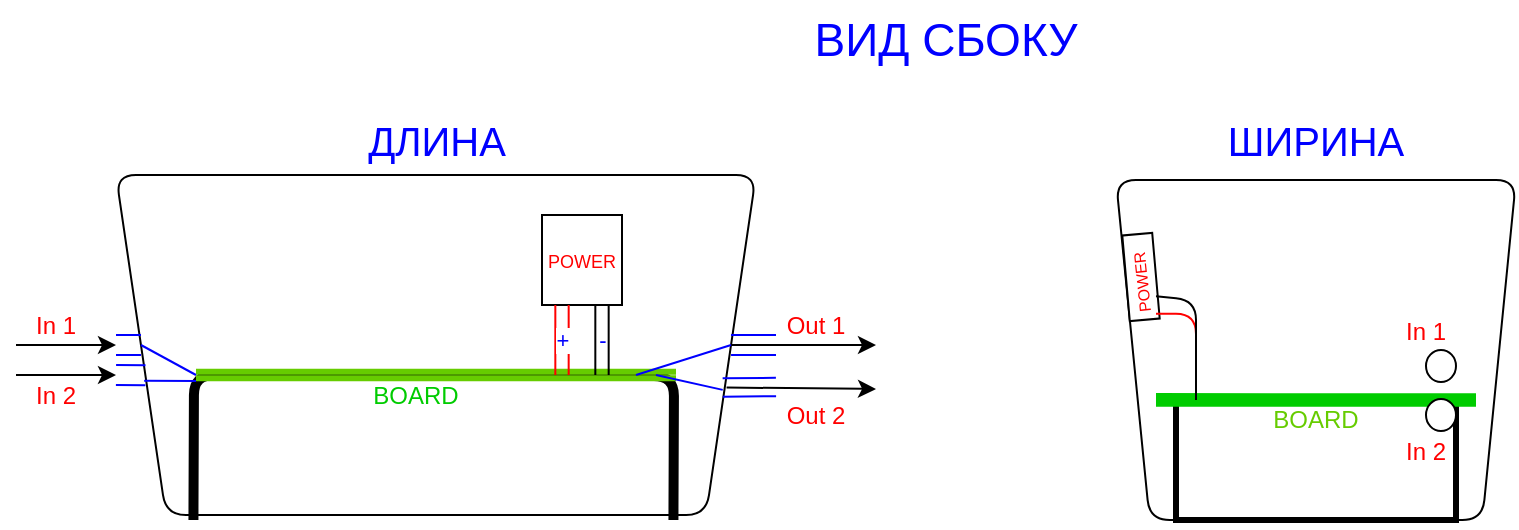 <mxfile pages="1" version="11.2.8" type="github"><diagram id="HDVcZrb9knoprlRvBhva" name="Page-1"><mxGraphModel dx="2534" dy="943" grid="1" gridSize="10" guides="1" tooltips="1" connect="1" arrows="1" fold="1" page="1" pageScale="1" pageWidth="827" pageHeight="1169" math="0" shadow="0"><root><mxCell id="0"/><mxCell id="1" parent="0"/><mxCell id="ZNwhN0uPIwiEltghUfrk-1" value="" style="shape=trapezoid;perimeter=trapezoidPerimeter;whiteSpace=wrap;html=1;direction=west;size=0.078;rounded=1;comic=0;shadow=0;gradientColor=none;fillColor=#ffffff;" vertex="1" parent="1"><mxGeometry x="-690" y="237.5" width="320" height="170" as="geometry"/></mxCell><mxCell id="ZNwhN0uPIwiEltghUfrk-6" value="" style="endArrow=none;html=1;exitX=0.879;exitY=-0.015;exitDx=0;exitDy=0;exitPerimeter=0;entryX=0.129;entryY=-0.015;entryDx=0;entryDy=0;entryPerimeter=0;endSize=22;startSize=16;strokeWidth=5;" edge="1" parent="1" source="ZNwhN0uPIwiEltghUfrk-1" target="ZNwhN0uPIwiEltghUfrk-1"><mxGeometry width="50" height="50" relative="1" as="geometry"><mxPoint x="-650" y="377.5" as="sourcePoint"/><mxPoint x="-570" y="307.5" as="targetPoint"/><Array as="points"><mxPoint x="-651" y="337.5"/><mxPoint x="-540" y="337.5"/><mxPoint x="-411" y="338"/></Array></mxGeometry></mxCell><mxCell id="ZNwhN0uPIwiEltghUfrk-8" value="" style="shape=link;html=1;strokeColor=#66CC00;strokeWidth=3;width=-5.172;" edge="1" parent="1"><mxGeometry width="50" height="50" relative="1" as="geometry"><mxPoint x="-650" y="337.5" as="sourcePoint"/><mxPoint x="-410" y="337.5" as="targetPoint"/></mxGeometry></mxCell><mxCell id="ZNwhN0uPIwiEltghUfrk-9" value="&lt;font color=&quot;#00cc00&quot;&gt;BOARD&lt;/font&gt;" style="text;html=1;strokeColor=none;fillColor=none;align=center;verticalAlign=middle;whiteSpace=wrap;rounded=0;shadow=0;comic=0;" vertex="1" parent="1"><mxGeometry x="-560" y="337.5" width="40" height="20" as="geometry"/></mxCell><mxCell id="ZNwhN0uPIwiEltghUfrk-14" value="" style="shape=link;html=1;width=10;entryX=0.954;entryY=0.411;entryDx=0;entryDy=0;entryPerimeter=0;strokeColor=#0000FF;" edge="1" parent="1" target="ZNwhN0uPIwiEltghUfrk-1"><mxGeometry width="50" height="50" relative="1" as="geometry"><mxPoint x="-690" y="337.5" as="sourcePoint"/><mxPoint x="-690" y="338.5" as="targetPoint"/></mxGeometry></mxCell><mxCell id="ZNwhN0uPIwiEltghUfrk-15" value="" style="shape=link;html=1;entryX=1;entryY=0.5;entryDx=0;entryDy=0;width=10;fillColor=#ffe6cc;strokeColor=#0000FF;fontColor=#000000;" edge="1" parent="1" target="ZNwhN0uPIwiEltghUfrk-1"><mxGeometry width="50" height="50" relative="1" as="geometry"><mxPoint x="-690" y="322.5" as="sourcePoint"/><mxPoint x="-640" y="427.5" as="targetPoint"/></mxGeometry></mxCell><mxCell id="ZNwhN0uPIwiEltghUfrk-17" value="" style="endArrow=classic;html=1;" edge="1" parent="1"><mxGeometry width="50" height="50" relative="1" as="geometry"><mxPoint x="-740" y="322.5" as="sourcePoint"/><mxPoint x="-690" y="322.5" as="targetPoint"/></mxGeometry></mxCell><mxCell id="ZNwhN0uPIwiEltghUfrk-18" value="" style="endArrow=classic;html=1;" edge="1" parent="1"><mxGeometry width="50" height="50" relative="1" as="geometry"><mxPoint x="-740" y="337.5" as="sourcePoint"/><mxPoint x="-690" y="337.5" as="targetPoint"/></mxGeometry></mxCell><mxCell id="ZNwhN0uPIwiEltghUfrk-19" value="&lt;font color=&quot;#ff0000&quot;&gt;In 1&lt;/font&gt;" style="text;html=1;strokeColor=none;fillColor=none;align=center;verticalAlign=middle;whiteSpace=wrap;rounded=0;shadow=0;comic=0;" vertex="1" parent="1"><mxGeometry x="-740" y="302.5" width="40" height="20" as="geometry"/></mxCell><mxCell id="ZNwhN0uPIwiEltghUfrk-20" value="&lt;font color=&quot;#ff0000&quot;&gt;In 2&lt;/font&gt;" style="text;html=1;strokeColor=none;fillColor=none;align=center;verticalAlign=middle;whiteSpace=wrap;rounded=0;shadow=0;comic=0;" vertex="1" parent="1"><mxGeometry x="-740" y="337.5" width="40" height="20" as="geometry"/></mxCell><mxCell id="ZNwhN0uPIwiEltghUfrk-21" value="" style="endArrow=none;html=1;strokeColor=#0000FF;entryX=1;entryY=0.5;entryDx=0;entryDy=0;" edge="1" parent="1" target="ZNwhN0uPIwiEltghUfrk-1"><mxGeometry width="50" height="50" relative="1" as="geometry"><mxPoint x="-650" y="337.5" as="sourcePoint"/><mxPoint x="-700" y="427.5" as="targetPoint"/></mxGeometry></mxCell><mxCell id="ZNwhN0uPIwiEltghUfrk-22" value="" style="endArrow=none;html=1;strokeColor=#0000FF;entryX=0.956;entryY=0.395;entryDx=0;entryDy=0;entryPerimeter=0;" edge="1" parent="1" target="ZNwhN0uPIwiEltghUfrk-1"><mxGeometry width="50" height="50" relative="1" as="geometry"><mxPoint x="-650" y="340.5" as="sourcePoint"/><mxPoint x="-700" y="427.5" as="targetPoint"/></mxGeometry></mxCell><mxCell id="ZNwhN0uPIwiEltghUfrk-23" value="" style="shape=link;html=1;strokeColor=#0000FF;entryX=0.052;entryY=0.375;entryDx=0;entryDy=0;entryPerimeter=0;width=9.167;" edge="1" parent="1" target="ZNwhN0uPIwiEltghUfrk-1"><mxGeometry width="50" height="50" relative="1" as="geometry"><mxPoint x="-360" y="343.5" as="sourcePoint"/><mxPoint x="-700" y="427.5" as="targetPoint"/></mxGeometry></mxCell><mxCell id="ZNwhN0uPIwiEltghUfrk-24" value="" style="shape=link;html=1;strokeColor=#0000FF;entryX=0;entryY=0.5;entryDx=0;entryDy=0;width=-10;" edge="1" parent="1" target="ZNwhN0uPIwiEltghUfrk-1"><mxGeometry width="50" height="50" relative="1" as="geometry"><mxPoint x="-360" y="322.5" as="sourcePoint"/><mxPoint x="-700" y="427.5" as="targetPoint"/></mxGeometry></mxCell><mxCell id="ZNwhN0uPIwiEltghUfrk-28" value="" style="endArrow=classic;html=1;strokeColor=#000000;exitX=0;exitY=0.5;exitDx=0;exitDy=0;" edge="1" parent="1" source="ZNwhN0uPIwiEltghUfrk-1"><mxGeometry width="50" height="50" relative="1" as="geometry"><mxPoint x="-750" y="477.5" as="sourcePoint"/><mxPoint x="-310" y="322.5" as="targetPoint"/></mxGeometry></mxCell><mxCell id="ZNwhN0uPIwiEltghUfrk-29" value="" style="endArrow=classic;html=1;strokeColor=#000000;exitX=0.046;exitY=0.375;exitDx=0;exitDy=0;exitPerimeter=0;" edge="1" parent="1" source="ZNwhN0uPIwiEltghUfrk-1"><mxGeometry width="50" height="50" relative="1" as="geometry"><mxPoint x="-750" y="477.5" as="sourcePoint"/><mxPoint x="-310" y="344.5" as="targetPoint"/></mxGeometry></mxCell><mxCell id="ZNwhN0uPIwiEltghUfrk-32" value="&lt;font color=&quot;#ff0000&quot;&gt;Out 1&lt;/font&gt;" style="text;html=1;strokeColor=none;fillColor=none;align=center;verticalAlign=middle;whiteSpace=wrap;rounded=0;shadow=0;comic=0;fontColor=#000000;" vertex="1" parent="1"><mxGeometry x="-360" y="302.5" width="40" height="20" as="geometry"/></mxCell><mxCell id="ZNwhN0uPIwiEltghUfrk-33" value="&lt;font color=&quot;#ff0000&quot;&gt;Out 2&lt;/font&gt;" style="text;html=1;strokeColor=none;fillColor=none;align=center;verticalAlign=middle;whiteSpace=wrap;rounded=0;shadow=0;comic=0;fontColor=#000000;" vertex="1" parent="1"><mxGeometry x="-360" y="347.5" width="40" height="20" as="geometry"/></mxCell><mxCell id="ZNwhN0uPIwiEltghUfrk-34" value="" style="endArrow=none;html=1;strokeColor=#0000FF;fontColor=#0000FF;entryX=0;entryY=0.5;entryDx=0;entryDy=0;" edge="1" parent="1" target="ZNwhN0uPIwiEltghUfrk-1"><mxGeometry width="50" height="50" relative="1" as="geometry"><mxPoint x="-430" y="337.5" as="sourcePoint"/><mxPoint x="-700" y="427.5" as="targetPoint"/></mxGeometry></mxCell><mxCell id="ZNwhN0uPIwiEltghUfrk-35" value="" style="endArrow=none;html=1;strokeColor=#0000FF;fontColor=#0000FF;entryX=0.052;entryY=0.368;entryDx=0;entryDy=0;entryPerimeter=0;" edge="1" parent="1" target="ZNwhN0uPIwiEltghUfrk-1"><mxGeometry width="50" height="50" relative="1" as="geometry"><mxPoint x="-420" y="337.5" as="sourcePoint"/><mxPoint x="-700" y="427.5" as="targetPoint"/></mxGeometry></mxCell><mxCell id="ZNwhN0uPIwiEltghUfrk-37" value="&lt;font color=&quot;#ff0000&quot; style=&quot;font-size: 9px&quot;&gt;POWER&lt;/font&gt;" style="rounded=0;whiteSpace=wrap;html=1;shadow=0;comic=0;fillColor=#ffffff;gradientColor=none;fontColor=#0000FF;" vertex="1" parent="1"><mxGeometry x="-477" y="257.5" width="40" height="45" as="geometry"/></mxCell><mxCell id="ZNwhN0uPIwiEltghUfrk-38" value="+" style="shape=link;html=1;strokeColor=#FF0000;fontColor=#0000FF;entryX=0.25;entryY=1;entryDx=0;entryDy=0;width=-6.667;" edge="1" parent="1" target="ZNwhN0uPIwiEltghUfrk-37"><mxGeometry width="50" height="50" relative="1" as="geometry"><mxPoint x="-467" y="337.5" as="sourcePoint"/><mxPoint x="-700" y="427.5" as="targetPoint"/></mxGeometry></mxCell><mxCell id="ZNwhN0uPIwiEltghUfrk-39" value="-" style="shape=link;html=1;strokeColor=#000000;fontColor=#0000FF;entryX=0.75;entryY=1;entryDx=0;entryDy=0;width=6.667;" edge="1" parent="1" target="ZNwhN0uPIwiEltghUfrk-37"><mxGeometry width="50" height="50" relative="1" as="geometry"><mxPoint x="-447" y="337.5" as="sourcePoint"/><mxPoint x="-700" y="427.5" as="targetPoint"/></mxGeometry></mxCell><mxCell id="ZNwhN0uPIwiEltghUfrk-40" value="&lt;font style=&quot;font-size: 23px&quot;&gt;ВИД СБОКУ&lt;/font&gt;" style="text;html=1;strokeColor=none;fillColor=none;align=center;verticalAlign=middle;whiteSpace=wrap;rounded=0;shadow=0;comic=0;fontColor=#0000FF;" vertex="1" parent="1"><mxGeometry x="-350" y="150" width="150" height="40" as="geometry"/></mxCell><mxCell id="ZNwhN0uPIwiEltghUfrk-41" value="&lt;font style=&quot;font-size: 20px&quot;&gt;ДЛИНА&lt;/font&gt;" style="text;html=1;strokeColor=none;fillColor=none;align=center;verticalAlign=middle;whiteSpace=wrap;rounded=0;shadow=0;comic=0;fontColor=#0000FF;" vertex="1" parent="1"><mxGeometry x="-587.5" y="204" width="115" height="32" as="geometry"/></mxCell><mxCell id="ZNwhN0uPIwiEltghUfrk-44" value="" style="shape=trapezoid;perimeter=trapezoidPerimeter;whiteSpace=wrap;html=1;rounded=1;shadow=0;comic=0;fillColor=#ffffff;gradientColor=none;fontColor=#0000FF;direction=west;size=0.084;" vertex="1" parent="1"><mxGeometry x="-190" y="240" width="200" height="170" as="geometry"/></mxCell><mxCell id="ZNwhN0uPIwiEltghUfrk-47" value="" style="rounded=0;whiteSpace=wrap;html=1;shadow=0;comic=0;fillColor=#ffffff;gradientColor=none;fontColor=#0000FF;strokeWidth=3;" vertex="1" parent="1"><mxGeometry x="-160" y="350" width="140" height="60" as="geometry"/></mxCell><mxCell id="ZNwhN0uPIwiEltghUfrk-48" value="" style="shape=link;html=1;strokeColor=#00CC00;fontColor=#0000FF;exitX=0.9;exitY=0.353;exitDx=0;exitDy=0;exitPerimeter=0;strokeWidth=5;width=-5.862;" edge="1" parent="1" source="ZNwhN0uPIwiEltghUfrk-44"><mxGeometry width="50" height="50" relative="1" as="geometry"><mxPoint x="-160" y="350" as="sourcePoint"/><mxPoint x="-10" y="350" as="targetPoint"/></mxGeometry></mxCell><mxCell id="ZNwhN0uPIwiEltghUfrk-49" value="&lt;font color=&quot;#66cc00&quot;&gt;BOARD&lt;/font&gt;" style="text;html=1;strokeColor=none;fillColor=none;align=center;verticalAlign=middle;whiteSpace=wrap;rounded=0;shadow=0;comic=0;fontColor=#0000FF;" vertex="1" parent="1"><mxGeometry x="-110" y="350" width="40" height="20" as="geometry"/></mxCell><mxCell id="ZNwhN0uPIwiEltghUfrk-53" value="" style="rounded=0;whiteSpace=wrap;html=1;shadow=0;comic=0;strokeWidth=1;fillColor=#ffffff;gradientColor=#ffffff;fontColor=#0000FF;rotation=355;" vertex="1" parent="1"><mxGeometry x="-185" y="267" width="15" height="43" as="geometry"/></mxCell><mxCell id="ZNwhN0uPIwiEltghUfrk-54" value="&lt;font color=&quot;#ff0000&quot; style=&quot;font-size: 8px&quot;&gt;POWER&lt;/font&gt;" style="text;html=1;strokeColor=none;fillColor=none;align=center;verticalAlign=middle;whiteSpace=wrap;rounded=0;shadow=0;comic=0;fontColor=#0000FF;direction=west;rotation=264;" vertex="1" parent="1"><mxGeometry x="-213" y="276" width="70" height="30" as="geometry"/></mxCell><mxCell id="ZNwhN0uPIwiEltghUfrk-55" value="" style="ellipse;whiteSpace=wrap;html=1;rounded=0;shadow=0;comic=0;strokeWidth=1;fillColor=#ffffff;gradientColor=#ffffff;fontColor=#0000FF;" vertex="1" parent="1"><mxGeometry x="-35" y="349.5" width="15" height="16" as="geometry"/></mxCell><mxCell id="ZNwhN0uPIwiEltghUfrk-56" value="" style="ellipse;whiteSpace=wrap;html=1;rounded=0;shadow=0;comic=0;strokeWidth=1;fillColor=#ffffff;gradientColor=#ffffff;fontColor=#0000FF;" vertex="1" parent="1"><mxGeometry x="-35" y="325" width="15" height="16" as="geometry"/></mxCell><mxCell id="ZNwhN0uPIwiEltghUfrk-60" value="&lt;font color=&quot;#ff0000&quot;&gt;In 1&lt;/font&gt;" style="text;html=1;strokeColor=none;fillColor=none;align=center;verticalAlign=middle;whiteSpace=wrap;rounded=0;shadow=0;comic=0;fontColor=#0000FF;" vertex="1" parent="1"><mxGeometry x="-55" y="306" width="40" height="20" as="geometry"/></mxCell><mxCell id="ZNwhN0uPIwiEltghUfrk-61" value="&lt;font color=&quot;#ff0000&quot;&gt;In 2&lt;/font&gt;" style="text;html=1;strokeColor=none;fillColor=none;align=center;verticalAlign=middle;whiteSpace=wrap;rounded=0;shadow=0;comic=0;fontColor=#0000FF;" vertex="1" parent="1"><mxGeometry x="-55" y="365.5" width="40" height="20" as="geometry"/></mxCell><mxCell id="ZNwhN0uPIwiEltghUfrk-62" value="&lt;font style=&quot;font-size: 20px&quot;&gt;ШИРИНА&lt;/font&gt;" style="text;html=1;strokeColor=none;fillColor=none;align=center;verticalAlign=middle;whiteSpace=wrap;rounded=0;shadow=0;comic=0;fontColor=#0000FF;" vertex="1" parent="1"><mxGeometry x="-135" y="210" width="90" height="20" as="geometry"/></mxCell><mxCell id="ZNwhN0uPIwiEltghUfrk-65" value="" style="endArrow=none;html=1;strokeColor=#FF0000;strokeWidth=1;fontColor=#0000FF;entryX=0.737;entryY=0.29;entryDx=0;entryDy=0;entryPerimeter=0;jumpSize=0;" edge="1" parent="1" target="ZNwhN0uPIwiEltghUfrk-54"><mxGeometry width="50" height="50" relative="1" as="geometry"><mxPoint x="-150" y="350" as="sourcePoint"/><mxPoint x="-170" y="307" as="targetPoint"/><Array as="points"><mxPoint x="-150" y="307"/></Array></mxGeometry></mxCell><mxCell id="ZNwhN0uPIwiEltghUfrk-67" value="" style="endArrow=none;html=1;strokeColor=#000000;strokeWidth=1;fontColor=#0000FF;entryX=0.614;entryY=0.26;entryDx=0;entryDy=0;entryPerimeter=0;" edge="1" parent="1" target="ZNwhN0uPIwiEltghUfrk-54"><mxGeometry width="50" height="50" relative="1" as="geometry"><mxPoint x="-150" y="350" as="sourcePoint"/><mxPoint x="-370" y="430" as="targetPoint"/><Array as="points"><mxPoint x="-150" y="300"/></Array></mxGeometry></mxCell></root></mxGraphModel></diagram></mxfile>